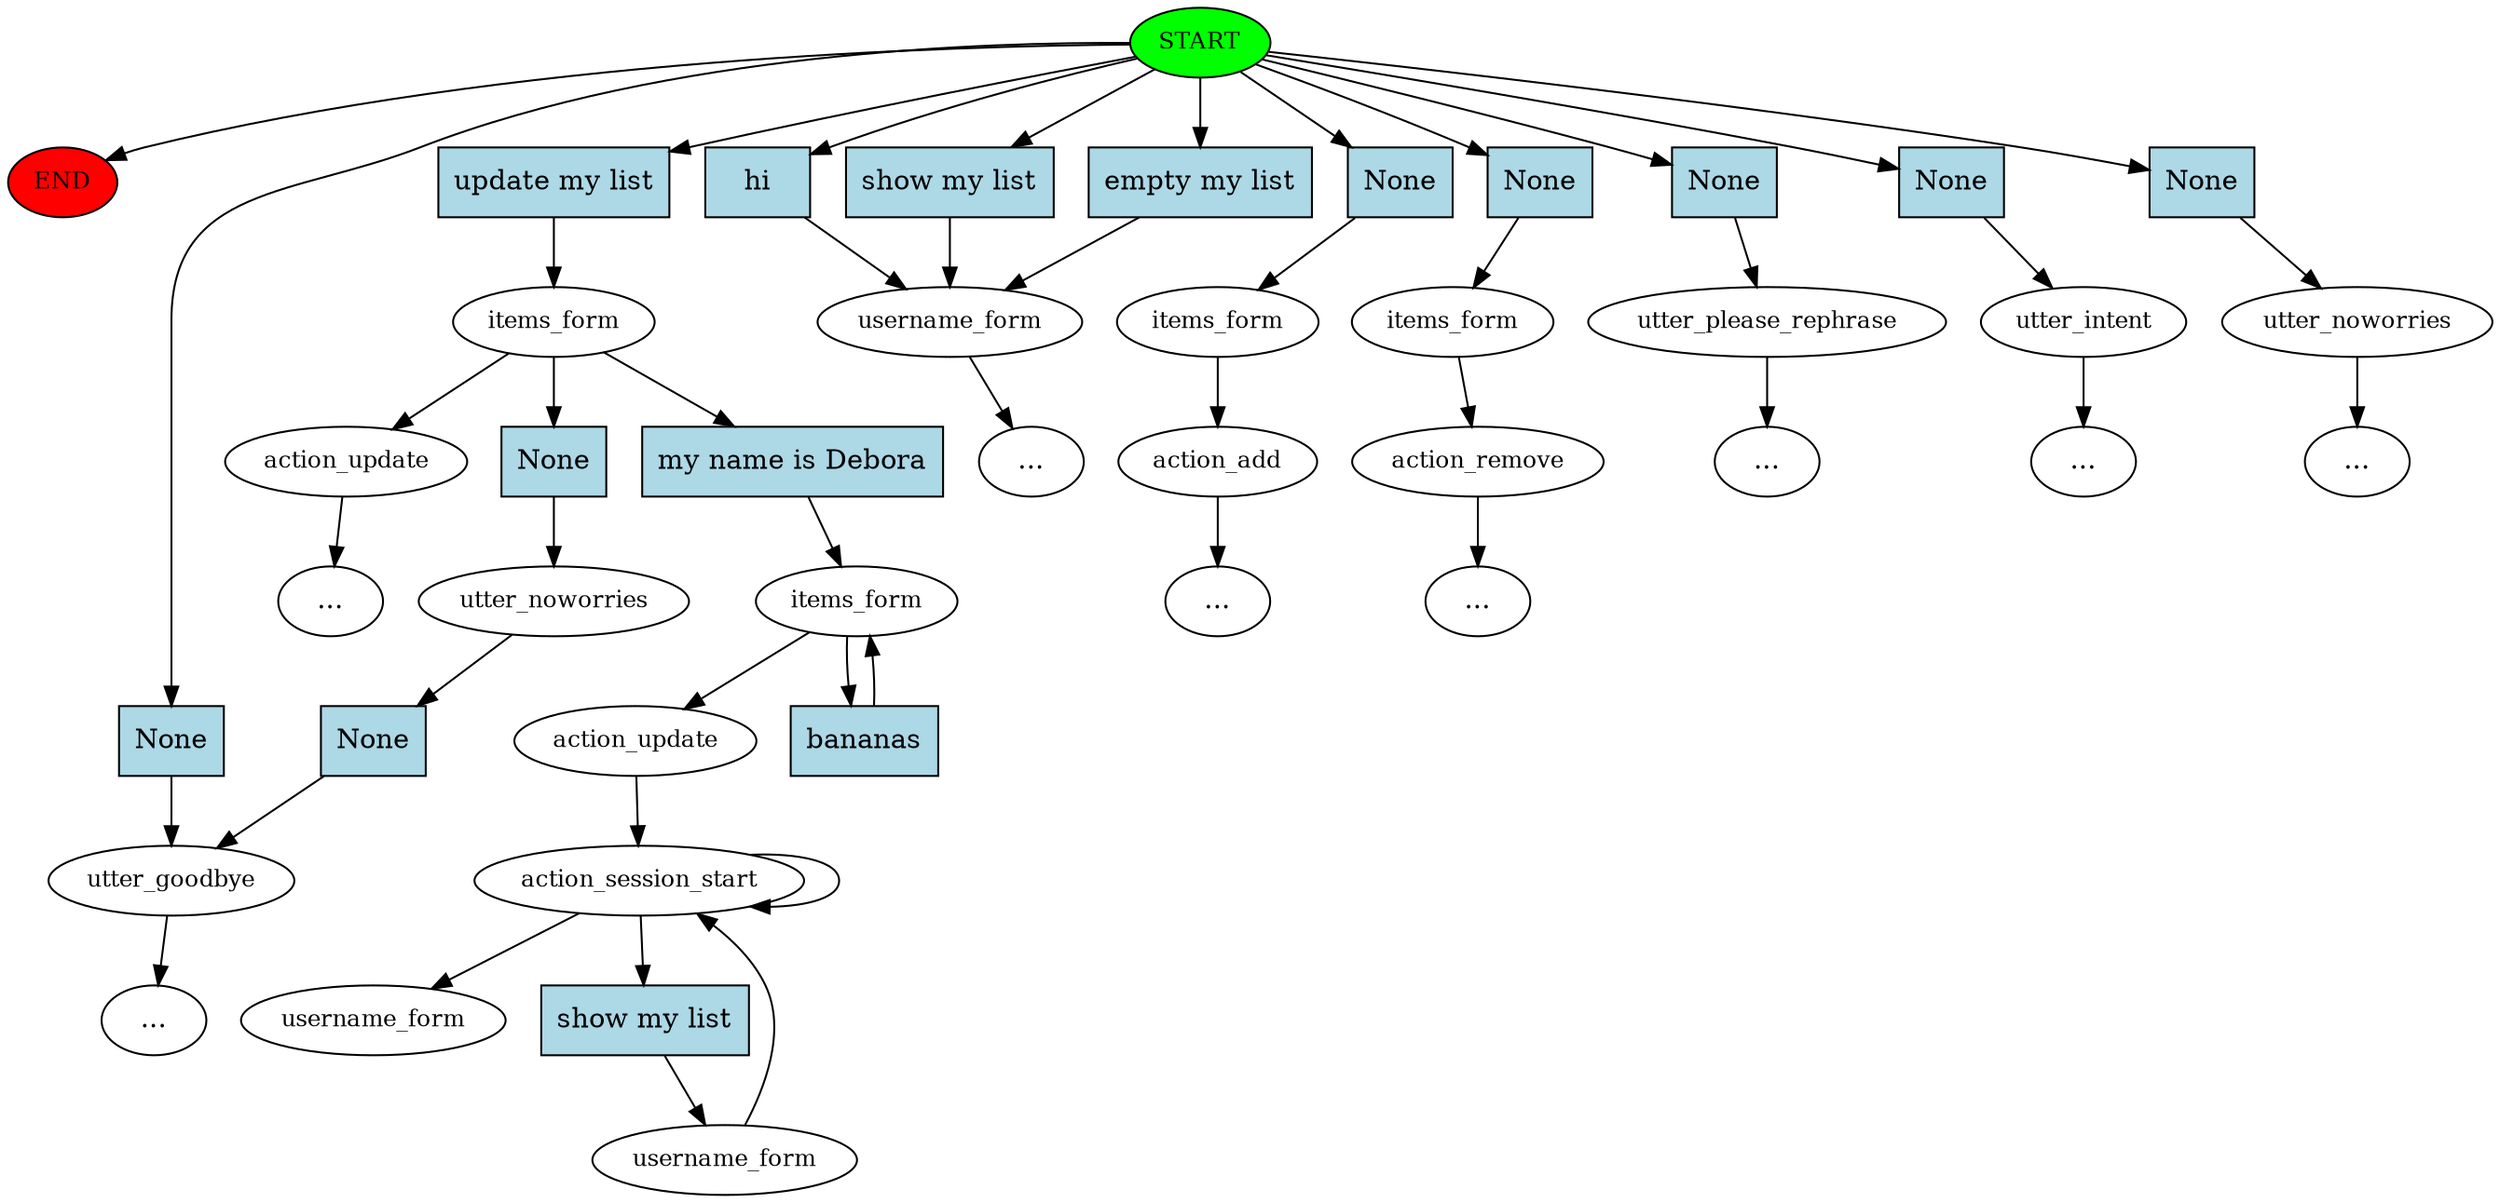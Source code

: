 digraph  {
0 [class="start active", fillcolor=green, fontsize=12, label=START, style=filled];
"-1" [class=end, fillcolor=red, fontsize=12, label=END, style=filled];
1 [class="", fontsize=12, label=utter_goodbye];
2 [class=active, fontsize=12, label=items_form];
3 [class="", fontsize=12, label=action_update];
4 [class="", fontsize=12, label=username_form];
24 [class="", fontsize=12, label=utter_noworries];
"-23" [class=ellipsis, label="..."];
31 [class="", fontsize=12, label=items_form];
32 [class="", fontsize=12, label=action_add];
34 [class="", fontsize=12, label=items_form];
35 [class="", fontsize=12, label=action_remove];
46 [class="", fontsize=12, label=utter_please_rephrase];
"-38" [class=ellipsis, label="..."];
59 [class="", fontsize=12, label=utter_intent];
"-62" [class=ellipsis, label="..."];
"-65" [class=ellipsis, label="..."];
"-72" [class=ellipsis, label="..."];
"-74" [class=ellipsis, label="..."];
94 [class="", fontsize=12, label=utter_noworries];
"-79" [class=ellipsis, label="..."];
"-84" [class=ellipsis, label="..."];
101 [class=active, fontsize=12, label=items_form];
104 [class=active, fontsize=12, label=action_update];
105 [class=active, fontsize=12, label=action_session_start];
106 [class=active, fontsize=12, label=username_form];
110 [class="dashed active", fontsize=12, label=username_form];
111 [class=intent, fillcolor=lightblue, label=None, shape=rect, style=filled];
112 [class="intent active", fillcolor=lightblue, label="update my list", shape=rect, style=filled];
113 [class=intent, fillcolor=lightblue, label=hi, shape=rect, style=filled];
114 [class=intent, fillcolor=lightblue, label="show my list", shape=rect, style=filled];
115 [class=intent, fillcolor=lightblue, label="empty my list", shape=rect, style=filled];
116 [class=intent, fillcolor=lightblue, label=None, shape=rect, style=filled];
117 [class=intent, fillcolor=lightblue, label=None, shape=rect, style=filled];
118 [class=intent, fillcolor=lightblue, label=None, shape=rect, style=filled];
119 [class=intent, fillcolor=lightblue, label=None, shape=rect, style=filled];
120 [class=intent, fillcolor=lightblue, label=None, shape=rect, style=filled];
121 [class=intent, fillcolor=lightblue, label=None, shape=rect, style=filled];
122 [class="intent active", fillcolor=lightblue, label="my name is Debora", shape=rect, style=filled];
123 [class=intent, fillcolor=lightblue, label=None, shape=rect, style=filled];
124 [class="intent active", fillcolor=lightblue, label=bananas, shape=rect, style=filled];
125 [class="intent active", fillcolor=lightblue, label="show my list", shape=rect, style=filled];
0 -> "-1"  [class="", key=NONE, label=""];
0 -> 111  [class="", key=0];
0 -> 112  [class=active, key=0];
0 -> 113  [class="", key=0];
0 -> 114  [class="", key=0];
0 -> 115  [class="", key=0];
0 -> 116  [class="", key=0];
0 -> 117  [class="", key=0];
0 -> 118  [class="", key=0];
0 -> 119  [class="", key=0];
0 -> 120  [class="", key=0];
1 -> "-23"  [class="", key=NONE, label=""];
2 -> 3  [class="", key=NONE, label=""];
2 -> 121  [class="", key=0];
2 -> 122  [class=active, key=0];
3 -> "-74"  [class="", key=NONE, label=""];
4 -> "-84"  [class="", key=NONE, label=""];
24 -> 123  [class="", key=0];
31 -> 32  [class="", key=NONE, label=""];
32 -> "-65"  [class="", key=NONE, label=""];
34 -> 35  [class="", key=NONE, label=""];
35 -> "-72"  [class="", key=NONE, label=""];
46 -> "-38"  [class="", key=NONE, label=""];
59 -> "-62"  [class="", key=NONE, label=""];
94 -> "-79"  [class="", key=NONE, label=""];
101 -> 104  [class=active, key=NONE, label=""];
101 -> 124  [class=active, key=0];
104 -> 105  [class=active, key=NONE, label=""];
105 -> 110  [class=active, key=NONE, label=""];
105 -> 105  [class=active, key=NONE, label=""];
105 -> 125  [class=active, key=0];
106 -> 105  [class=active, key=NONE, label=""];
111 -> 1  [class="", key=0];
112 -> 2  [class=active, key=0];
113 -> 4  [class="", key=0];
114 -> 4  [class="", key=0];
115 -> 4  [class="", key=0];
116 -> 31  [class="", key=0];
117 -> 34  [class="", key=0];
118 -> 46  [class="", key=0];
119 -> 59  [class="", key=0];
120 -> 94  [class="", key=0];
121 -> 24  [class="", key=0];
122 -> 101  [class=active, key=0];
123 -> 1  [class="", key=0];
124 -> 101  [class=active, key=0];
125 -> 106  [class=active, key=0];
}
